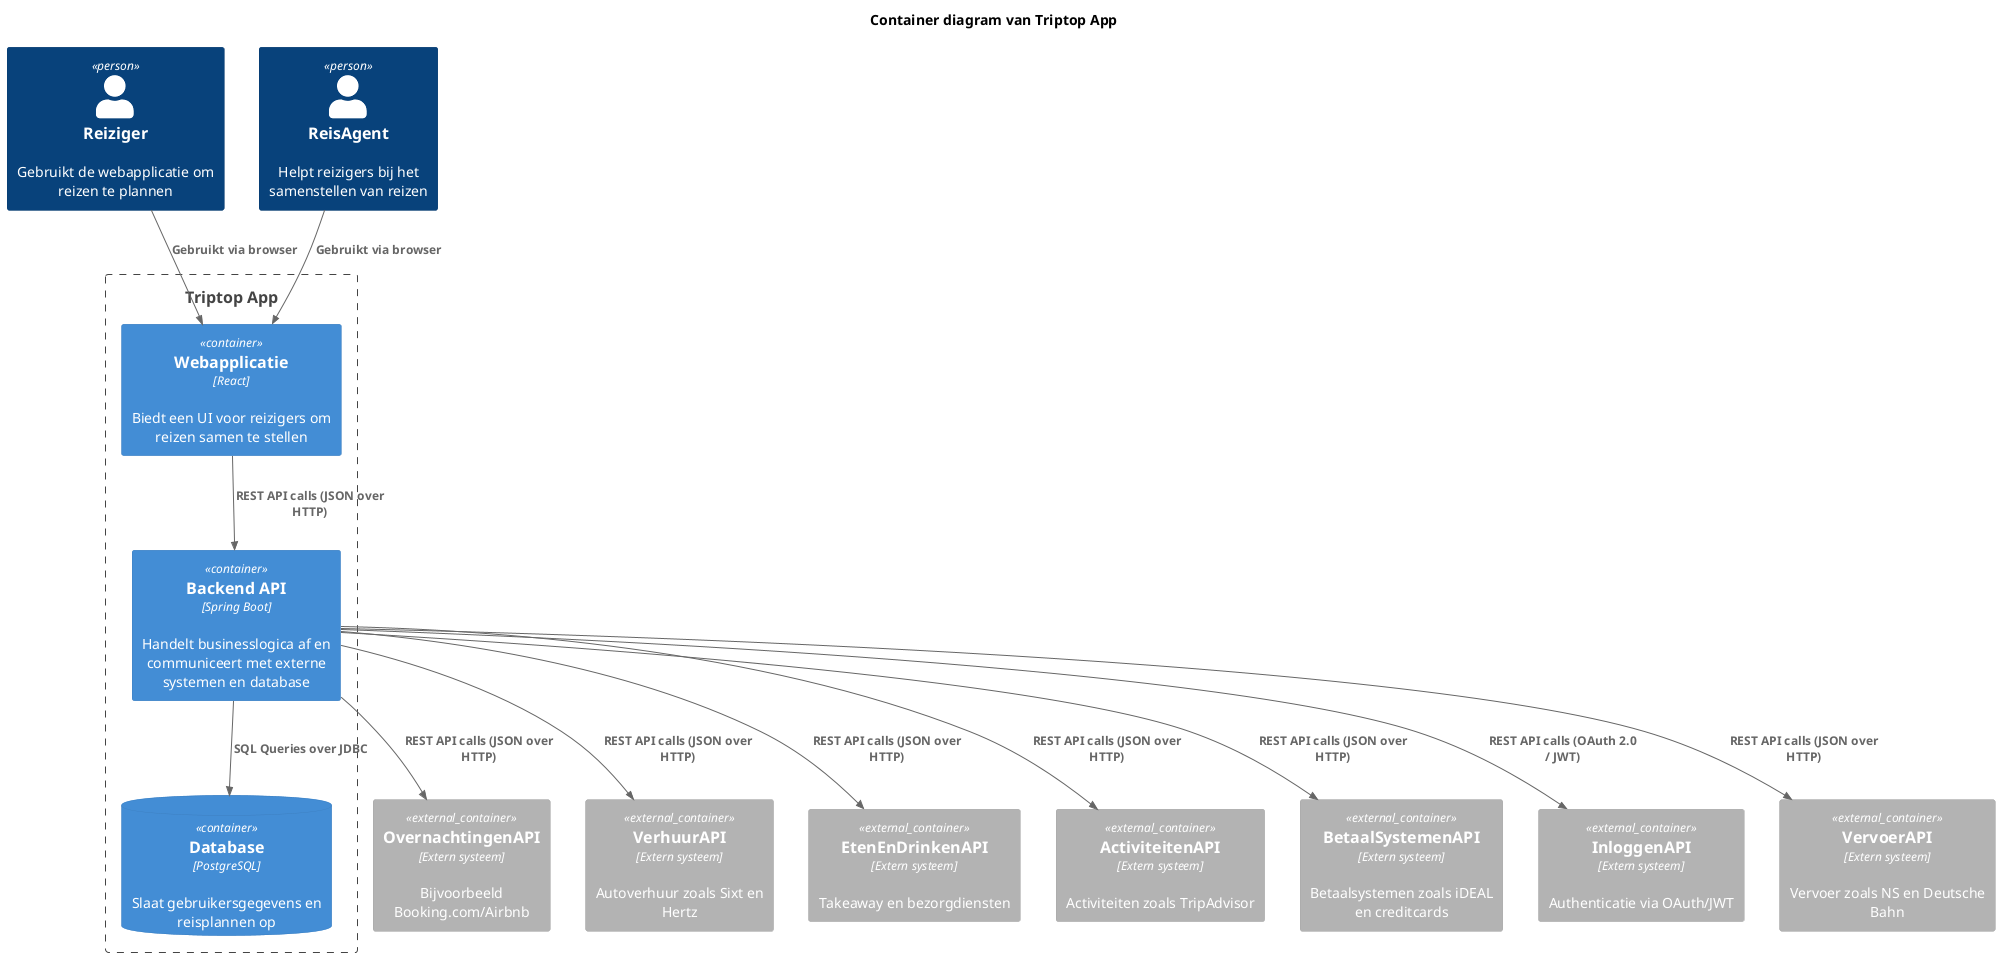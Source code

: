 @startuml
!include <C4/C4_Container>

title Container diagram van Triptop App

Boundary(system, "Triptop App") {
    ContainerDb(db, "Database", "PostgreSQL", "Slaat gebruikersgegevens en reisplannen op")
    Container(webapp, "Webapplicatie", "React", "Biedt een UI voor reizigers om reizen samen te stellen")
    Container(api, "Backend API", "Spring Boot", "Handelt businesslogica af en communiceert met externe systemen en database")
}

Person(Reiziger, "Reiziger", "Gebruikt de webapplicatie om reizen te plannen")
Person(ReisAgent, "ReisAgent", "Helpt reizigers bij het samenstellen van reizen")

Container_Ext(OvernachtingenAPI, "OvernachtingenAPI", "Extern systeem", "Bijvoorbeeld Booking.com/Airbnb")
Container_Ext(VerhuurAPI, "VerhuurAPI", "Extern systeem", "Autoverhuur zoals Sixt en Hertz")
Container_Ext(EtenEnDrinkenAPI, "EtenEnDrinkenAPI", "Extern systeem", "Takeaway en bezorgdiensten")
Container_Ext(ActiviteitenAPI, "ActiviteitenAPI", "Extern systeem", "Activiteiten zoals TripAdvisor")
Container_Ext(BetaalSystemenAPI, "BetaalSystemenAPI", "Extern systeem", "Betaalsystemen zoals iDEAL en creditcards")
Container_Ext(InloggenAPI, "InloggenAPI", "Extern systeem", "Authenticatie via OAuth/JWT")
Container_Ext(VervoerAPI, "VervoerAPI", "Extern systeem", "Vervoer zoals NS en Deutsche Bahn")

Rel(Reiziger, webapp, "Gebruikt via browser")
Rel(ReisAgent, webapp, "Gebruikt via browser")
Rel(webapp, api, "REST API calls (JSON over HTTP)")
Rel(api, db, "SQL Queries over JDBC")
Rel(api, OvernachtingenAPI, "REST API calls (JSON over HTTP)")
Rel(api, VerhuurAPI, "REST API calls (JSON over HTTP)")
Rel(api, EtenEnDrinkenAPI, "REST API calls (JSON over HTTP)")
Rel(api, ActiviteitenAPI, "REST API calls (JSON over HTTP)")
Rel(api, BetaalSystemenAPI, "REST API calls (JSON over HTTP)")
Rel(api, InloggenAPI, "REST API calls (OAuth 2.0 / JWT)")
Rel(api, VervoerAPI, "REST API calls (JSON over HTTP)")

@enduml
